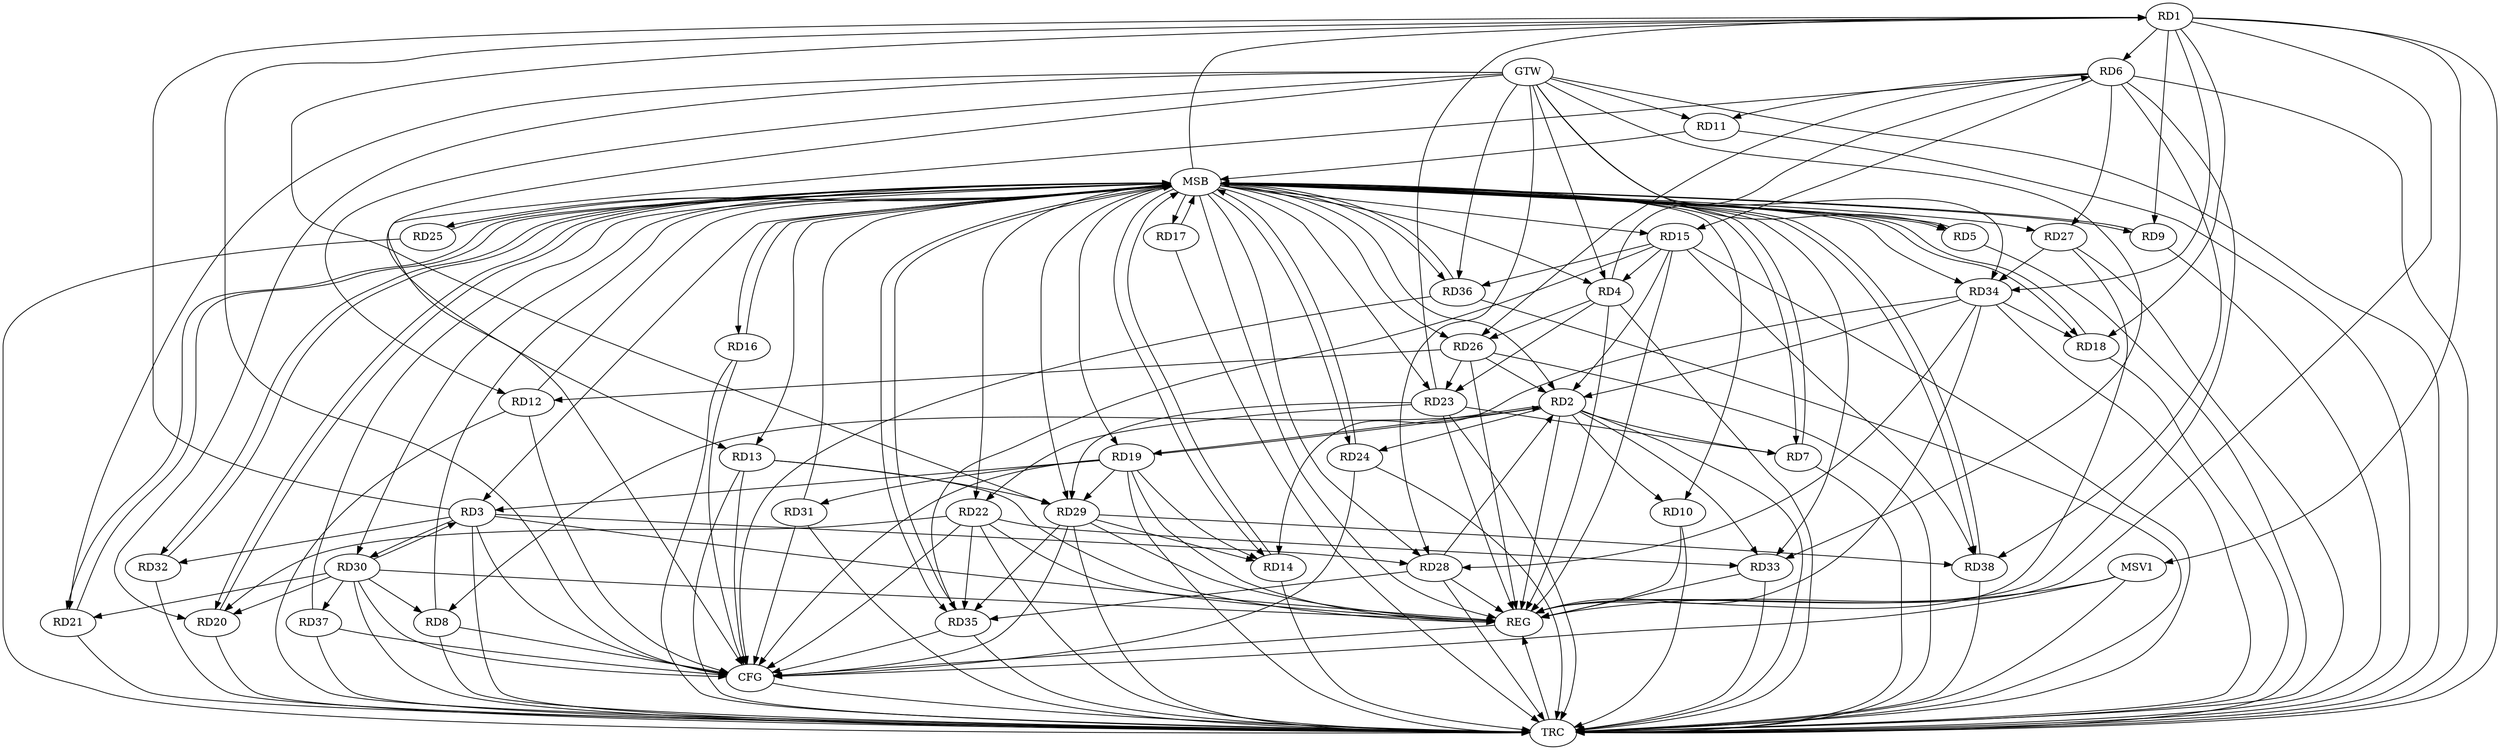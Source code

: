 strict digraph G {
  RD1 [ label="RD1" ];
  RD2 [ label="RD2" ];
  RD3 [ label="RD3" ];
  RD4 [ label="RD4" ];
  RD5 [ label="RD5" ];
  RD6 [ label="RD6" ];
  RD7 [ label="RD7" ];
  RD8 [ label="RD8" ];
  RD9 [ label="RD9" ];
  RD10 [ label="RD10" ];
  RD11 [ label="RD11" ];
  RD12 [ label="RD12" ];
  RD13 [ label="RD13" ];
  RD14 [ label="RD14" ];
  RD15 [ label="RD15" ];
  RD16 [ label="RD16" ];
  RD17 [ label="RD17" ];
  RD18 [ label="RD18" ];
  RD19 [ label="RD19" ];
  RD20 [ label="RD20" ];
  RD21 [ label="RD21" ];
  RD22 [ label="RD22" ];
  RD23 [ label="RD23" ];
  RD24 [ label="RD24" ];
  RD25 [ label="RD25" ];
  RD26 [ label="RD26" ];
  RD27 [ label="RD27" ];
  RD28 [ label="RD28" ];
  RD29 [ label="RD29" ];
  RD30 [ label="RD30" ];
  RD31 [ label="RD31" ];
  RD32 [ label="RD32" ];
  RD33 [ label="RD33" ];
  RD34 [ label="RD34" ];
  RD35 [ label="RD35" ];
  RD36 [ label="RD36" ];
  RD37 [ label="RD37" ];
  RD38 [ label="RD38" ];
  GTW [ label="GTW" ];
  REG [ label="REG" ];
  MSB [ label="MSB" ];
  CFG [ label="CFG" ];
  TRC [ label="TRC" ];
  MSV1 [ label="MSV1" ];
  RD3 -> RD1;
  RD1 -> RD6;
  RD1 -> RD9;
  RD1 -> RD18;
  RD23 -> RD1;
  RD1 -> RD29;
  RD1 -> RD34;
  RD2 -> RD7;
  RD2 -> RD8;
  RD2 -> RD10;
  RD15 -> RD2;
  RD2 -> RD19;
  RD19 -> RD2;
  RD2 -> RD24;
  RD26 -> RD2;
  RD28 -> RD2;
  RD2 -> RD33;
  RD34 -> RD2;
  RD19 -> RD3;
  RD3 -> RD28;
  RD3 -> RD30;
  RD30 -> RD3;
  RD3 -> RD32;
  RD4 -> RD6;
  RD15 -> RD4;
  RD4 -> RD23;
  RD4 -> RD26;
  RD6 -> RD11;
  RD6 -> RD15;
  RD6 -> RD26;
  RD6 -> RD27;
  RD6 -> RD38;
  RD23 -> RD7;
  RD30 -> RD8;
  RD26 -> RD12;
  RD13 -> RD29;
  RD19 -> RD14;
  RD29 -> RD14;
  RD34 -> RD14;
  RD15 -> RD35;
  RD15 -> RD36;
  RD15 -> RD38;
  RD34 -> RD18;
  RD19 -> RD29;
  RD19 -> RD31;
  RD22 -> RD20;
  RD30 -> RD20;
  RD30 -> RD21;
  RD23 -> RD22;
  RD22 -> RD33;
  RD22 -> RD35;
  RD26 -> RD23;
  RD23 -> RD29;
  RD27 -> RD34;
  RD34 -> RD28;
  RD28 -> RD35;
  RD29 -> RD35;
  RD29 -> RD38;
  RD30 -> RD37;
  GTW -> RD33;
  GTW -> RD36;
  GTW -> RD28;
  GTW -> RD21;
  GTW -> RD11;
  GTW -> RD13;
  GTW -> RD5;
  GTW -> RD34;
  GTW -> RD20;
  GTW -> RD4;
  GTW -> RD12;
  RD1 -> REG;
  RD2 -> REG;
  RD3 -> REG;
  RD4 -> REG;
  RD6 -> REG;
  RD10 -> REG;
  RD13 -> REG;
  RD15 -> REG;
  RD19 -> REG;
  RD22 -> REG;
  RD23 -> REG;
  RD26 -> REG;
  RD27 -> REG;
  RD28 -> REG;
  RD29 -> REG;
  RD30 -> REG;
  RD33 -> REG;
  RD34 -> REG;
  RD5 -> MSB;
  MSB -> RD1;
  MSB -> RD9;
  MSB -> RD10;
  MSB -> RD13;
  MSB -> RD28;
  MSB -> RD30;
  MSB -> RD32;
  MSB -> REG;
  RD7 -> MSB;
  MSB -> RD14;
  MSB -> RD21;
  MSB -> RD23;
  MSB -> RD36;
  RD8 -> MSB;
  MSB -> RD7;
  RD9 -> MSB;
  MSB -> RD15;
  MSB -> RD16;
  MSB -> RD19;
  RD11 -> MSB;
  MSB -> RD4;
  MSB -> RD25;
  MSB -> RD29;
  RD12 -> MSB;
  MSB -> RD18;
  MSB -> RD26;
  RD14 -> MSB;
  MSB -> RD5;
  MSB -> RD17;
  MSB -> RD24;
  RD16 -> MSB;
  MSB -> RD3;
  RD17 -> MSB;
  MSB -> RD27;
  MSB -> RD38;
  RD18 -> MSB;
  RD20 -> MSB;
  MSB -> RD22;
  RD21 -> MSB;
  MSB -> RD20;
  RD24 -> MSB;
  MSB -> RD35;
  RD25 -> MSB;
  MSB -> RD33;
  RD31 -> MSB;
  RD32 -> MSB;
  RD35 -> MSB;
  MSB -> RD2;
  RD36 -> MSB;
  RD37 -> MSB;
  RD38 -> MSB;
  MSB -> RD34;
  RD36 -> CFG;
  RD16 -> CFG;
  RD31 -> CFG;
  RD35 -> CFG;
  RD22 -> CFG;
  RD29 -> CFG;
  RD12 -> CFG;
  RD13 -> CFG;
  RD3 -> CFG;
  RD30 -> CFG;
  RD19 -> CFG;
  RD1 -> CFG;
  RD37 -> CFG;
  RD6 -> CFG;
  RD24 -> CFG;
  RD8 -> CFG;
  REG -> CFG;
  RD1 -> TRC;
  RD2 -> TRC;
  RD3 -> TRC;
  RD4 -> TRC;
  RD5 -> TRC;
  RD6 -> TRC;
  RD7 -> TRC;
  RD8 -> TRC;
  RD9 -> TRC;
  RD10 -> TRC;
  RD11 -> TRC;
  RD12 -> TRC;
  RD13 -> TRC;
  RD14 -> TRC;
  RD15 -> TRC;
  RD16 -> TRC;
  RD17 -> TRC;
  RD18 -> TRC;
  RD19 -> TRC;
  RD20 -> TRC;
  RD21 -> TRC;
  RD22 -> TRC;
  RD23 -> TRC;
  RD24 -> TRC;
  RD25 -> TRC;
  RD26 -> TRC;
  RD27 -> TRC;
  RD28 -> TRC;
  RD29 -> TRC;
  RD30 -> TRC;
  RD31 -> TRC;
  RD32 -> TRC;
  RD33 -> TRC;
  RD34 -> TRC;
  RD35 -> TRC;
  RD36 -> TRC;
  RD37 -> TRC;
  RD38 -> TRC;
  GTW -> TRC;
  CFG -> TRC;
  TRC -> REG;
  RD1 -> MSV1;
  MSV1 -> REG;
  MSV1 -> TRC;
  MSV1 -> CFG;
}
